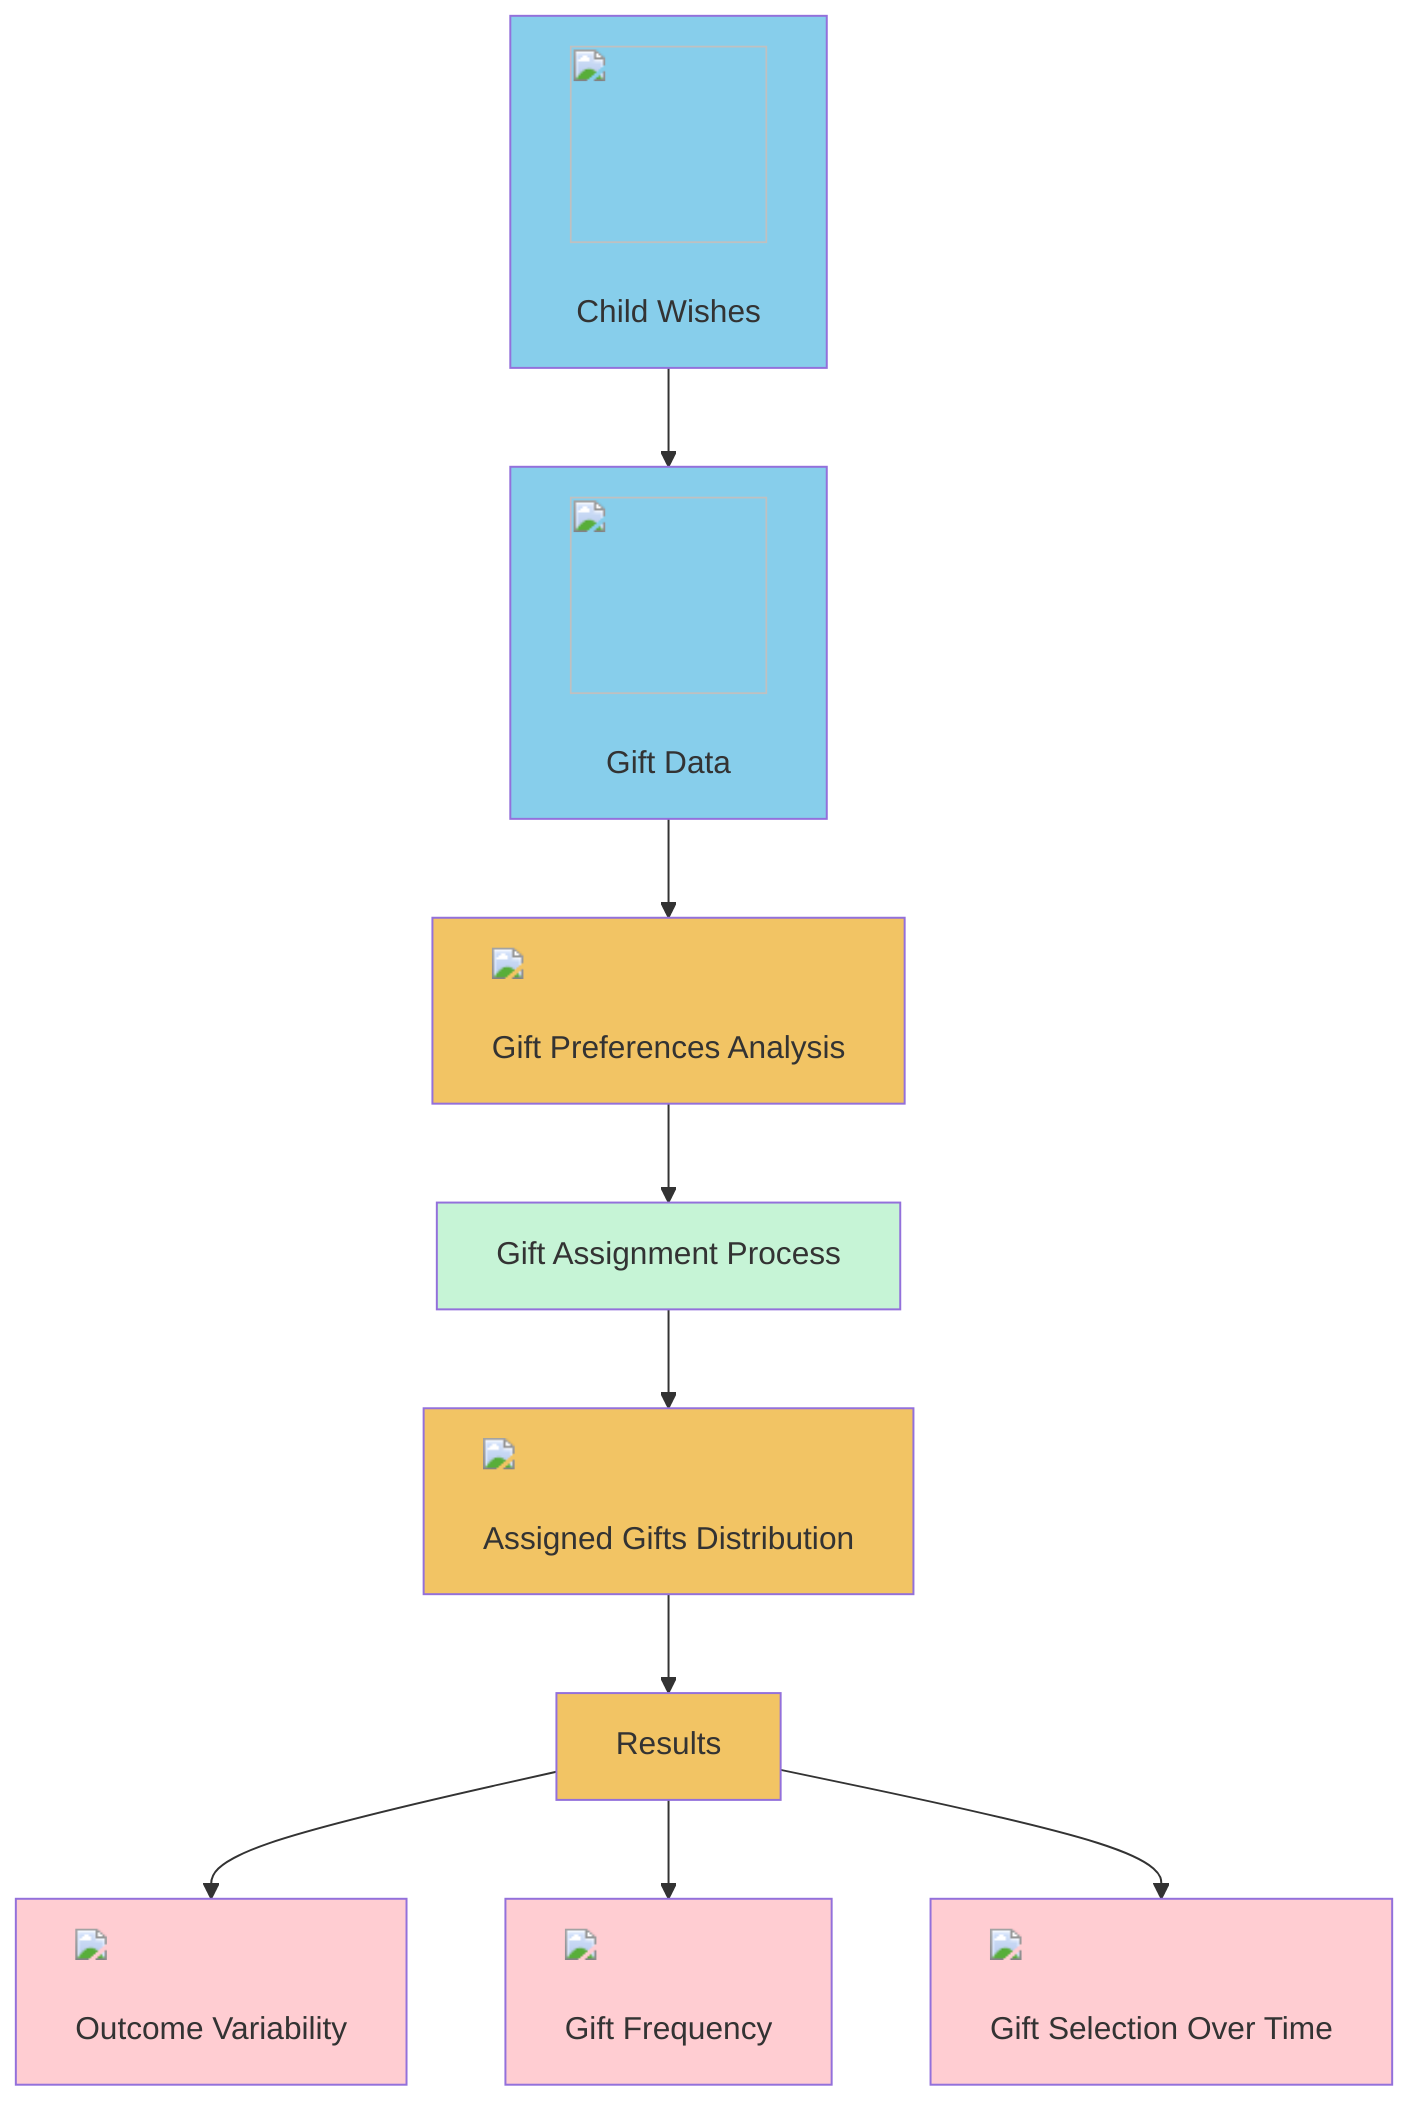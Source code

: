graph TD;
    A["<img src='icons/file.svg' width=100 height=100/> <br/> Child Wishes"] --> B["<img src='icons/database.svg' width=100 height=100/> <br/> Gift Data"];
    B --> C1["<img src='dummy_plots/boxplot_template.svg'/> <br/> Gift Preferences Analysis"];
    C1 --> D["Gift Assignment Process"];
    D --> C2["<img src='dummy_plots/barplot_template.svg'/> <br/> Assigned Gifts Distribution"];
    C2 --> E["Results"];
    E --> C3["<img src='dummy_plots/scatter_plot_template.svg'/> <br/> Outcome Variability"];
    E --> C4["<img src='dummy_plots/hist_template.svg'/> <br/> Gift Frequency"];
    E --> C5["<img src='dummy_plots/lineplot_template.svg'/> <br/> Gift Selection Over Time"];
    style A fill:#87CEEB;
    style B fill:#87CEEB;
    style C1 fill:#F2C464;
    style C2 fill:#F2C464;
    style C3 fill:#FFCDD2;
    style C4 fill:#FFCDD2;
    style C5 fill:#FFCDD2;
    style D fill:#C6F4D6;
    style E fill:#F2C464;